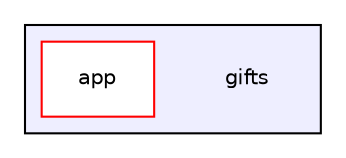 digraph "/root/gifts" {
  compound=true
  node [ fontsize="10", fontname="Helvetica"];
  edge [ labelfontsize="10", labelfontname="Helvetica"];
  subgraph clusterdir_a25629bbad3aecc6259e3198d1858009 {
    graph [ bgcolor="#eeeeff", pencolor="black", label="" URL="dir_a25629bbad3aecc6259e3198d1858009.html"];
    dir_a25629bbad3aecc6259e3198d1858009 [shape=plaintext label="gifts"];
    dir_ee1cf9147548eae4e9fb91d23f2e4846 [shape=box label="app" color="red" fillcolor="white" style="filled" URL="dir_ee1cf9147548eae4e9fb91d23f2e4846.html"];
  }
}
